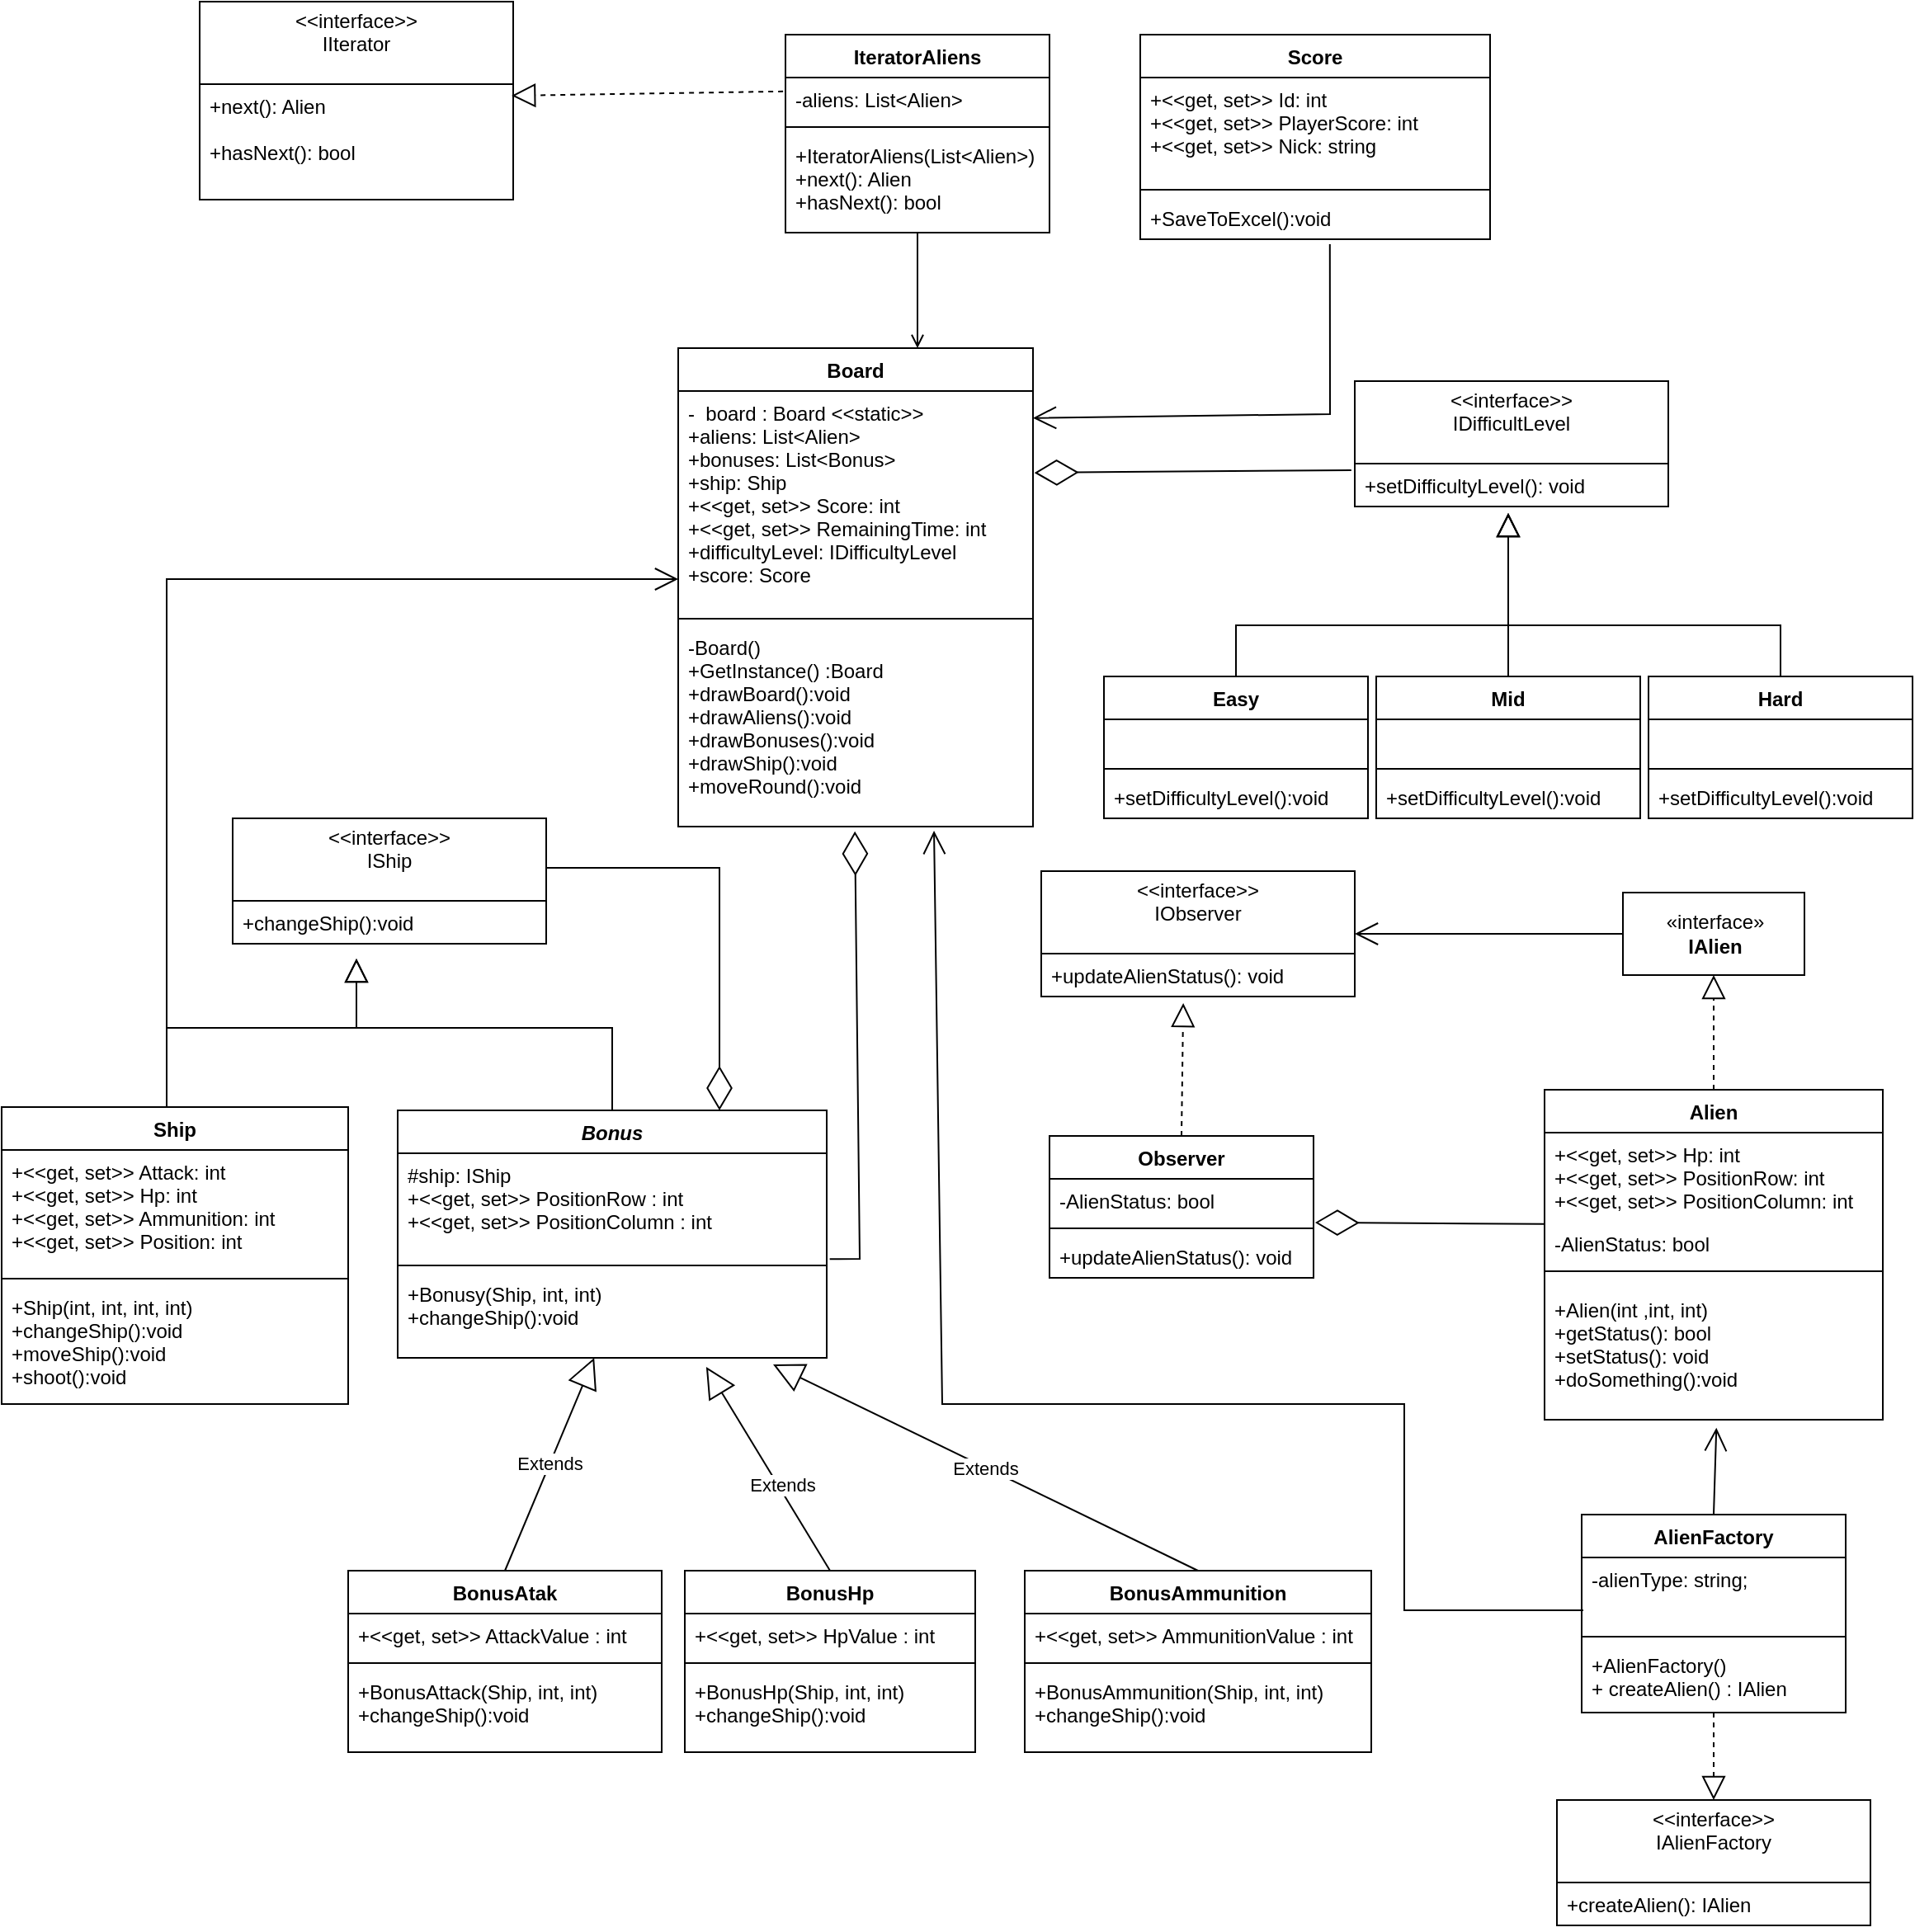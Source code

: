 <mxfile version="20.7.2" type="device"><diagram id="-MzbNaQwkCwV0dT57m-N" name="Page-1"><mxGraphModel dx="-215" dy="3061" grid="1" gridSize="10" guides="1" tooltips="1" connect="1" arrows="1" fold="1" page="1" pageScale="1" pageWidth="1169" pageHeight="827" math="0" shadow="0"><root><mxCell id="0"/><mxCell id="1" parent="0"/><mxCell id="rrkfhPXvJzgggA07Tvqc-15" value="Alien" style="swimlane;fontStyle=1;align=center;verticalAlign=top;childLayout=stackLayout;horizontal=1;startSize=26;horizontalStack=0;resizeParent=1;resizeParentMax=0;resizeLast=0;collapsible=1;marginBottom=0;" parent="1" vertex="1"><mxGeometry x="2115" y="449.5" width="205" height="200" as="geometry"/></mxCell><mxCell id="rrkfhPXvJzgggA07Tvqc-16" value="+&lt;&lt;get, set&gt;&gt; Hp: int&#xA;+&lt;&lt;get, set&gt;&gt; PositionRow: int&#xA;+&lt;&lt;get, set&gt;&gt; PositionColumn: int" style="text;strokeColor=none;fillColor=none;align=left;verticalAlign=top;spacingLeft=4;spacingRight=4;overflow=hidden;rotatable=0;points=[[0,0.5],[1,0.5]];portConstraint=eastwest;" parent="rrkfhPXvJzgggA07Tvqc-15" vertex="1"><mxGeometry y="26" width="205" height="54" as="geometry"/></mxCell><mxCell id="P1UtoLbgy1LZZ1Z1ugA2-2" value="-AlienStatus: bool" style="text;strokeColor=none;fillColor=none;align=left;verticalAlign=top;spacingLeft=4;spacingRight=4;overflow=hidden;rotatable=0;points=[[0,0.5],[1,0.5]];portConstraint=eastwest;" parent="rrkfhPXvJzgggA07Tvqc-15" vertex="1"><mxGeometry y="80" width="205" height="20" as="geometry"/></mxCell><mxCell id="rrkfhPXvJzgggA07Tvqc-17" value="" style="line;strokeWidth=1;fillColor=none;align=left;verticalAlign=middle;spacingTop=-1;spacingLeft=3;spacingRight=3;rotatable=0;labelPosition=right;points=[];portConstraint=eastwest;strokeColor=inherit;" parent="rrkfhPXvJzgggA07Tvqc-15" vertex="1"><mxGeometry y="100" width="205" height="20" as="geometry"/></mxCell><mxCell id="rrkfhPXvJzgggA07Tvqc-18" value="+Alien(int ,int, int)&#xA;+getStatus(): bool&#xA;+setStatus(): void&#xA;+doSomething():void" style="text;strokeColor=none;fillColor=none;align=left;verticalAlign=top;spacingLeft=4;spacingRight=4;overflow=hidden;rotatable=0;points=[[0,0.5],[1,0.5]];portConstraint=eastwest;" parent="rrkfhPXvJzgggA07Tvqc-15" vertex="1"><mxGeometry y="120" width="205" height="80" as="geometry"/></mxCell><mxCell id="rrkfhPXvJzgggA07Tvqc-19" value="«interface»&lt;br&gt;&lt;b&gt;IAlien&lt;/b&gt;" style="html=1;" parent="1" vertex="1"><mxGeometry x="2162.5" y="330" width="110" height="50" as="geometry"/></mxCell><mxCell id="rrkfhPXvJzgggA07Tvqc-22" value="" style="endArrow=block;dashed=1;endFill=0;endSize=12;html=1;rounded=0;exitX=0.5;exitY=0;exitDx=0;exitDy=0;entryX=0.5;entryY=1;entryDx=0;entryDy=0;" parent="1" source="rrkfhPXvJzgggA07Tvqc-15" target="rrkfhPXvJzgggA07Tvqc-19" edge="1"><mxGeometry width="160" relative="1" as="geometry"><mxPoint x="2025" y="497.5" as="sourcePoint"/><mxPoint x="2085" y="457.5" as="targetPoint"/></mxGeometry></mxCell><mxCell id="rrkfhPXvJzgggA07Tvqc-23" value="AlienFactory" style="swimlane;fontStyle=1;align=center;verticalAlign=top;childLayout=stackLayout;horizontal=1;startSize=26;horizontalStack=0;resizeParent=1;resizeParentMax=0;resizeLast=0;collapsible=1;marginBottom=0;" parent="1" vertex="1"><mxGeometry x="2137.5" y="707" width="160" height="120" as="geometry"/></mxCell><mxCell id="rrkfhPXvJzgggA07Tvqc-24" value="-alienType: string;" style="text;strokeColor=none;fillColor=none;align=left;verticalAlign=top;spacingLeft=4;spacingRight=4;overflow=hidden;rotatable=0;points=[[0,0.5],[1,0.5]];portConstraint=eastwest;" parent="rrkfhPXvJzgggA07Tvqc-23" vertex="1"><mxGeometry y="26" width="160" height="44" as="geometry"/></mxCell><mxCell id="rrkfhPXvJzgggA07Tvqc-25" value="" style="line;strokeWidth=1;fillColor=none;align=left;verticalAlign=middle;spacingTop=-1;spacingLeft=3;spacingRight=3;rotatable=0;labelPosition=right;points=[];portConstraint=eastwest;strokeColor=inherit;" parent="rrkfhPXvJzgggA07Tvqc-23" vertex="1"><mxGeometry y="70" width="160" height="8" as="geometry"/></mxCell><mxCell id="rrkfhPXvJzgggA07Tvqc-26" value="+AlienFactory()&#xA;+ createAlien() : IAlien" style="text;strokeColor=none;fillColor=none;align=left;verticalAlign=top;spacingLeft=4;spacingRight=4;overflow=hidden;rotatable=0;points=[[0,0.5],[1,0.5]];portConstraint=eastwest;" parent="rrkfhPXvJzgggA07Tvqc-23" vertex="1"><mxGeometry y="78" width="160" height="42" as="geometry"/></mxCell><mxCell id="rrkfhPXvJzgggA07Tvqc-28" value="" style="endArrow=block;dashed=1;endFill=0;endSize=12;html=1;rounded=0;exitX=0.5;exitY=1;exitDx=0;exitDy=0;entryX=0.5;entryY=0;entryDx=0;entryDy=0;" parent="1" source="rrkfhPXvJzgggA07Tvqc-23" target="Shs7932jDO4LfINJydi9-25" edge="1"><mxGeometry width="160" relative="1" as="geometry"><mxPoint x="2190" y="720" as="sourcePoint"/><mxPoint x="2220" y="759" as="targetPoint"/></mxGeometry></mxCell><mxCell id="rrkfhPXvJzgggA07Tvqc-29" value="" style="endArrow=open;endFill=1;endSize=12;html=1;rounded=0;exitX=0.5;exitY=0;exitDx=0;exitDy=0;entryX=0.508;entryY=1.061;entryDx=0;entryDy=0;entryPerimeter=0;" parent="1" source="rrkfhPXvJzgggA07Tvqc-23" target="rrkfhPXvJzgggA07Tvqc-18" edge="1"><mxGeometry width="160" relative="1" as="geometry"><mxPoint x="2195" y="587.5" as="sourcePoint"/><mxPoint x="2355" y="587.5" as="targetPoint"/></mxGeometry></mxCell><mxCell id="rrkfhPXvJzgggA07Tvqc-30" value="Bonus" style="swimlane;fontStyle=3;align=center;verticalAlign=top;childLayout=stackLayout;horizontal=1;startSize=26;horizontalStack=0;resizeParent=1;resizeParentMax=0;resizeLast=0;collapsible=1;marginBottom=0;" parent="1" vertex="1"><mxGeometry x="1420" y="462" width="260" height="150" as="geometry"/></mxCell><mxCell id="rrkfhPXvJzgggA07Tvqc-31" value="#ship: IShip&#xA;+&lt;&lt;get, set&gt;&gt; PositionRow : int&#xA;+&lt;&lt;get, set&gt;&gt; PositionColumn : int" style="text;strokeColor=none;fillColor=none;align=left;verticalAlign=top;spacingLeft=4;spacingRight=4;overflow=hidden;rotatable=0;points=[[0,0.5],[1,0.5]];portConstraint=eastwest;" parent="rrkfhPXvJzgggA07Tvqc-30" vertex="1"><mxGeometry y="26" width="260" height="64" as="geometry"/></mxCell><mxCell id="rrkfhPXvJzgggA07Tvqc-32" value="" style="line;strokeWidth=1;fillColor=none;align=left;verticalAlign=middle;spacingTop=-1;spacingLeft=3;spacingRight=3;rotatable=0;labelPosition=right;points=[];portConstraint=eastwest;strokeColor=inherit;" parent="rrkfhPXvJzgggA07Tvqc-30" vertex="1"><mxGeometry y="90" width="260" height="8" as="geometry"/></mxCell><mxCell id="rrkfhPXvJzgggA07Tvqc-33" value="+Bonusy(Ship, int, int)&#xA;+changeShip():void&#xA;" style="text;strokeColor=none;fillColor=none;align=left;verticalAlign=top;spacingLeft=4;spacingRight=4;overflow=hidden;rotatable=0;points=[[0,0.5],[1,0.5]];portConstraint=eastwest;" parent="rrkfhPXvJzgggA07Tvqc-30" vertex="1"><mxGeometry y="98" width="260" height="52" as="geometry"/></mxCell><mxCell id="rrkfhPXvJzgggA07Tvqc-34" value="BonusAtak" style="swimlane;fontStyle=1;align=center;verticalAlign=top;childLayout=stackLayout;horizontal=1;startSize=26;horizontalStack=0;resizeParent=1;resizeParentMax=0;resizeLast=0;collapsible=1;marginBottom=0;" parent="1" vertex="1"><mxGeometry x="1390" y="741" width="190" height="110" as="geometry"/></mxCell><mxCell id="rrkfhPXvJzgggA07Tvqc-35" value="+&lt;&lt;get, set&gt;&gt; AttackValue : int" style="text;strokeColor=none;fillColor=none;align=left;verticalAlign=top;spacingLeft=4;spacingRight=4;overflow=hidden;rotatable=0;points=[[0,0.5],[1,0.5]];portConstraint=eastwest;" parent="rrkfhPXvJzgggA07Tvqc-34" vertex="1"><mxGeometry y="26" width="190" height="26" as="geometry"/></mxCell><mxCell id="rrkfhPXvJzgggA07Tvqc-36" value="" style="line;strokeWidth=1;fillColor=none;align=left;verticalAlign=middle;spacingTop=-1;spacingLeft=3;spacingRight=3;rotatable=0;labelPosition=right;points=[];portConstraint=eastwest;strokeColor=inherit;" parent="rrkfhPXvJzgggA07Tvqc-34" vertex="1"><mxGeometry y="52" width="190" height="8" as="geometry"/></mxCell><mxCell id="rrkfhPXvJzgggA07Tvqc-37" value="+BonusAttack(Ship, int, int)&#xA;+changeShip():void" style="text;strokeColor=none;fillColor=none;align=left;verticalAlign=top;spacingLeft=4;spacingRight=4;overflow=hidden;rotatable=0;points=[[0,0.5],[1,0.5]];portConstraint=eastwest;" parent="rrkfhPXvJzgggA07Tvqc-34" vertex="1"><mxGeometry y="60" width="190" height="50" as="geometry"/></mxCell><mxCell id="rrkfhPXvJzgggA07Tvqc-38" value="BonusHp" style="swimlane;fontStyle=1;align=center;verticalAlign=top;childLayout=stackLayout;horizontal=1;startSize=26;horizontalStack=0;resizeParent=1;resizeParentMax=0;resizeLast=0;collapsible=1;marginBottom=0;" parent="1" vertex="1"><mxGeometry x="1594" y="741" width="176" height="110" as="geometry"/></mxCell><mxCell id="rrkfhPXvJzgggA07Tvqc-39" value="+&lt;&lt;get, set&gt;&gt; HpValue : int" style="text;strokeColor=none;fillColor=none;align=left;verticalAlign=top;spacingLeft=4;spacingRight=4;overflow=hidden;rotatable=0;points=[[0,0.5],[1,0.5]];portConstraint=eastwest;" parent="rrkfhPXvJzgggA07Tvqc-38" vertex="1"><mxGeometry y="26" width="176" height="26" as="geometry"/></mxCell><mxCell id="rrkfhPXvJzgggA07Tvqc-40" value="" style="line;strokeWidth=1;fillColor=none;align=left;verticalAlign=middle;spacingTop=-1;spacingLeft=3;spacingRight=3;rotatable=0;labelPosition=right;points=[];portConstraint=eastwest;strokeColor=inherit;" parent="rrkfhPXvJzgggA07Tvqc-38" vertex="1"><mxGeometry y="52" width="176" height="8" as="geometry"/></mxCell><mxCell id="rrkfhPXvJzgggA07Tvqc-41" value="+BonusHp(Ship, int, int)&#xA;+changeShip():void" style="text;strokeColor=none;fillColor=none;align=left;verticalAlign=top;spacingLeft=4;spacingRight=4;overflow=hidden;rotatable=0;points=[[0,0.5],[1,0.5]];portConstraint=eastwest;" parent="rrkfhPXvJzgggA07Tvqc-38" vertex="1"><mxGeometry y="60" width="176" height="50" as="geometry"/></mxCell><mxCell id="rrkfhPXvJzgggA07Tvqc-43" value="" style="endArrow=block;endFill=0;endSize=12;html=1;rounded=0;entryX=0.5;entryY=1;entryDx=0;entryDy=0;" parent="1" edge="1"><mxGeometry width="160" relative="1" as="geometry"><mxPoint x="1280" y="460" as="sourcePoint"/><mxPoint x="1395" y="370" as="targetPoint"/><Array as="points"><mxPoint x="1280" y="412"/><mxPoint x="1395" y="412"/></Array></mxGeometry></mxCell><mxCell id="rrkfhPXvJzgggA07Tvqc-44" value="" style="endArrow=block;endFill=0;endSize=12;html=1;rounded=0;exitX=0.5;exitY=0;exitDx=0;exitDy=0;entryX=0.5;entryY=1;entryDx=0;entryDy=0;" parent="1" source="rrkfhPXvJzgggA07Tvqc-30" edge="1"><mxGeometry width="160" relative="1" as="geometry"><mxPoint x="1210" y="312" as="sourcePoint"/><mxPoint x="1395" y="370" as="targetPoint"/><Array as="points"><mxPoint x="1550" y="412"/><mxPoint x="1395" y="412"/></Array></mxGeometry></mxCell><mxCell id="rrkfhPXvJzgggA07Tvqc-45" value="" style="endArrow=diamondThin;endFill=0;endSize=24;html=1;rounded=0;entryX=0.75;entryY=0;entryDx=0;entryDy=0;" parent="1" target="rrkfhPXvJzgggA07Tvqc-30" edge="1"><mxGeometry width="160" relative="1" as="geometry"><mxPoint x="1510" y="315" as="sourcePoint"/><mxPoint x="1500" y="462" as="targetPoint"/><Array as="points"><mxPoint x="1615" y="315"/></Array></mxGeometry></mxCell><mxCell id="rrkfhPXvJzgggA07Tvqc-46" value="Extends" style="endArrow=block;endSize=16;endFill=0;html=1;rounded=0;exitX=0.5;exitY=0;exitDx=0;exitDy=0;" parent="1" source="rrkfhPXvJzgggA07Tvqc-34" target="rrkfhPXvJzgggA07Tvqc-33" edge="1"><mxGeometry width="160" relative="1" as="geometry"><mxPoint x="1340" y="762" as="sourcePoint"/><mxPoint x="1500" y="762" as="targetPoint"/></mxGeometry></mxCell><mxCell id="rrkfhPXvJzgggA07Tvqc-47" value="Extends" style="endArrow=block;endSize=16;endFill=0;html=1;rounded=0;exitX=0.5;exitY=0;exitDx=0;exitDy=0;entryX=0.719;entryY=1.106;entryDx=0;entryDy=0;entryPerimeter=0;" parent="1" source="rrkfhPXvJzgggA07Tvqc-38" target="rrkfhPXvJzgggA07Tvqc-33" edge="1"><mxGeometry x="-0.169" y="-2" width="160" relative="1" as="geometry"><mxPoint x="1580" y="752" as="sourcePoint"/><mxPoint x="1740" y="752" as="targetPoint"/><mxPoint as="offset"/></mxGeometry></mxCell><mxCell id="Rsx8K7h3k1R2vJsuFyXM-1" value="Board" style="swimlane;fontStyle=1;align=center;verticalAlign=top;childLayout=stackLayout;horizontal=1;startSize=26;horizontalStack=0;resizeParent=1;resizeParentMax=0;resizeLast=0;collapsible=1;marginBottom=0;" parent="1" vertex="1"><mxGeometry x="1590" width="215" height="290" as="geometry"/></mxCell><mxCell id="Rsx8K7h3k1R2vJsuFyXM-2" value="-  board : Board &lt;&lt;static&gt;&gt;&#xA;+aliens: List&lt;Alien&gt;&#xA;+bonuses: List&lt;Bonus&gt;&#xA;+ship: Ship&#xA;+&lt;&lt;get, set&gt;&gt; Score: int&#xA;+&lt;&lt;get, set&gt;&gt; RemainingTime: int&#xA;+difficultyLevel: IDifficultyLevel&#xA;+score: Score&#xA;" style="text;strokeColor=none;fillColor=none;align=left;verticalAlign=top;spacingLeft=4;spacingRight=4;overflow=hidden;rotatable=0;points=[[0,0.5],[1,0.5]];portConstraint=eastwest;" parent="Rsx8K7h3k1R2vJsuFyXM-1" vertex="1"><mxGeometry y="26" width="215" height="134" as="geometry"/></mxCell><mxCell id="Rsx8K7h3k1R2vJsuFyXM-3" value="" style="line;strokeWidth=1;fillColor=none;align=left;verticalAlign=middle;spacingTop=-1;spacingLeft=3;spacingRight=3;rotatable=0;labelPosition=right;points=[];portConstraint=eastwest;strokeColor=inherit;" parent="Rsx8K7h3k1R2vJsuFyXM-1" vertex="1"><mxGeometry y="160" width="215" height="8" as="geometry"/></mxCell><mxCell id="Rsx8K7h3k1R2vJsuFyXM-4" value="-Board()&#xA;+GetInstance() :Board&#xA;+drawBoard():void&#xA;+drawAliens():void&#xA;+drawBonuses():void&#xA;+drawShip():void&#xA;+moveRound():void&#xA;" style="text;strokeColor=none;fillColor=none;align=left;verticalAlign=top;spacingLeft=4;spacingRight=4;overflow=hidden;rotatable=0;points=[[0,0.5],[1,0.5]];portConstraint=eastwest;" parent="Rsx8K7h3k1R2vJsuFyXM-1" vertex="1"><mxGeometry y="168" width="215" height="122" as="geometry"/></mxCell><mxCell id="Rsx8K7h3k1R2vJsuFyXM-6" value="Easy" style="swimlane;fontStyle=1;align=center;verticalAlign=top;childLayout=stackLayout;horizontal=1;startSize=26;horizontalStack=0;resizeParent=1;resizeParentMax=0;resizeLast=0;collapsible=1;marginBottom=0;" parent="1" vertex="1"><mxGeometry x="1848" y="199" width="160" height="86" as="geometry"/></mxCell><mxCell id="Rsx8K7h3k1R2vJsuFyXM-7" value=" " style="text;strokeColor=none;fillColor=none;align=left;verticalAlign=top;spacingLeft=4;spacingRight=4;overflow=hidden;rotatable=0;points=[[0,0.5],[1,0.5]];portConstraint=eastwest;" parent="Rsx8K7h3k1R2vJsuFyXM-6" vertex="1"><mxGeometry y="26" width="160" height="26" as="geometry"/></mxCell><mxCell id="Rsx8K7h3k1R2vJsuFyXM-8" value="" style="line;strokeWidth=1;fillColor=none;align=left;verticalAlign=middle;spacingTop=-1;spacingLeft=3;spacingRight=3;rotatable=0;labelPosition=right;points=[];portConstraint=eastwest;strokeColor=inherit;" parent="Rsx8K7h3k1R2vJsuFyXM-6" vertex="1"><mxGeometry y="52" width="160" height="8" as="geometry"/></mxCell><mxCell id="Rsx8K7h3k1R2vJsuFyXM-9" value="+setDifficultyLevel():void" style="text;strokeColor=none;fillColor=none;align=left;verticalAlign=top;spacingLeft=4;spacingRight=4;overflow=hidden;rotatable=0;points=[[0,0.5],[1,0.5]];portConstraint=eastwest;" parent="Rsx8K7h3k1R2vJsuFyXM-6" vertex="1"><mxGeometry y="60" width="160" height="26" as="geometry"/></mxCell><mxCell id="Rsx8K7h3k1R2vJsuFyXM-10" value="Mid" style="swimlane;fontStyle=1;align=center;verticalAlign=top;childLayout=stackLayout;horizontal=1;startSize=26;horizontalStack=0;resizeParent=1;resizeParentMax=0;resizeLast=0;collapsible=1;marginBottom=0;" parent="1" vertex="1"><mxGeometry x="2013" y="199" width="160" height="86" as="geometry"/></mxCell><mxCell id="Rsx8K7h3k1R2vJsuFyXM-11" value=" " style="text;strokeColor=none;fillColor=none;align=left;verticalAlign=top;spacingLeft=4;spacingRight=4;overflow=hidden;rotatable=0;points=[[0,0.5],[1,0.5]];portConstraint=eastwest;" parent="Rsx8K7h3k1R2vJsuFyXM-10" vertex="1"><mxGeometry y="26" width="160" height="26" as="geometry"/></mxCell><mxCell id="Rsx8K7h3k1R2vJsuFyXM-12" value="" style="line;strokeWidth=1;fillColor=none;align=left;verticalAlign=middle;spacingTop=-1;spacingLeft=3;spacingRight=3;rotatable=0;labelPosition=right;points=[];portConstraint=eastwest;strokeColor=inherit;" parent="Rsx8K7h3k1R2vJsuFyXM-10" vertex="1"><mxGeometry y="52" width="160" height="8" as="geometry"/></mxCell><mxCell id="Rsx8K7h3k1R2vJsuFyXM-13" value="+setDifficultyLevel():void" style="text;strokeColor=none;fillColor=none;align=left;verticalAlign=top;spacingLeft=4;spacingRight=4;overflow=hidden;rotatable=0;points=[[0,0.5],[1,0.5]];portConstraint=eastwest;" parent="Rsx8K7h3k1R2vJsuFyXM-10" vertex="1"><mxGeometry y="60" width="160" height="26" as="geometry"/></mxCell><mxCell id="Rsx8K7h3k1R2vJsuFyXM-14" value="Hard" style="swimlane;fontStyle=1;align=center;verticalAlign=top;childLayout=stackLayout;horizontal=1;startSize=26;horizontalStack=0;resizeParent=1;resizeParentMax=0;resizeLast=0;collapsible=1;marginBottom=0;" parent="1" vertex="1"><mxGeometry x="2178" y="199" width="160" height="86" as="geometry"/></mxCell><mxCell id="Rsx8K7h3k1R2vJsuFyXM-15" value=" " style="text;strokeColor=none;fillColor=none;align=left;verticalAlign=top;spacingLeft=4;spacingRight=4;overflow=hidden;rotatable=0;points=[[0,0.5],[1,0.5]];portConstraint=eastwest;" parent="Rsx8K7h3k1R2vJsuFyXM-14" vertex="1"><mxGeometry y="26" width="160" height="26" as="geometry"/></mxCell><mxCell id="Rsx8K7h3k1R2vJsuFyXM-16" value="" style="line;strokeWidth=1;fillColor=none;align=left;verticalAlign=middle;spacingTop=-1;spacingLeft=3;spacingRight=3;rotatable=0;labelPosition=right;points=[];portConstraint=eastwest;strokeColor=inherit;" parent="Rsx8K7h3k1R2vJsuFyXM-14" vertex="1"><mxGeometry y="52" width="160" height="8" as="geometry"/></mxCell><mxCell id="Rsx8K7h3k1R2vJsuFyXM-17" value="+setDifficultyLevel():void" style="text;strokeColor=none;fillColor=none;align=left;verticalAlign=top;spacingLeft=4;spacingRight=4;overflow=hidden;rotatable=0;points=[[0,0.5],[1,0.5]];portConstraint=eastwest;" parent="Rsx8K7h3k1R2vJsuFyXM-14" vertex="1"><mxGeometry y="60" width="160" height="26" as="geometry"/></mxCell><mxCell id="Rsx8K7h3k1R2vJsuFyXM-18" value="" style="endArrow=diamondThin;endFill=0;endSize=24;html=1;rounded=0;exitX=-0.011;exitY=0.154;exitDx=0;exitDy=0;exitPerimeter=0;entryX=1.004;entryY=0.37;entryDx=0;entryDy=0;entryPerimeter=0;" parent="1" source="z558upxQ8gpiPx-CsWnk-4" target="Rsx8K7h3k1R2vJsuFyXM-2" edge="1"><mxGeometry width="160" relative="1" as="geometry"><mxPoint x="1990" y="76" as="sourcePoint"/><mxPoint x="1800" y="75" as="targetPoint"/><Array as="points"><mxPoint x="1860" y="75"/></Array></mxGeometry></mxCell><mxCell id="Rsx8K7h3k1R2vJsuFyXM-19" value="" style="endArrow=block;endFill=0;endSize=12;html=1;rounded=0;exitX=0.5;exitY=0;exitDx=0;exitDy=0;entryX=0.5;entryY=1;entryDx=0;entryDy=0;" parent="1" source="Rsx8K7h3k1R2vJsuFyXM-6" edge="1"><mxGeometry width="160" relative="1" as="geometry"><mxPoint x="2198" y="100" as="sourcePoint"/><mxPoint x="2093" y="100" as="targetPoint"/><Array as="points"><mxPoint x="1928" y="168"/><mxPoint x="2093" y="168"/></Array></mxGeometry></mxCell><mxCell id="Rsx8K7h3k1R2vJsuFyXM-20" value="" style="endArrow=block;endFill=0;endSize=12;html=1;rounded=0;exitX=0.5;exitY=0;exitDx=0;exitDy=0;entryX=0.5;entryY=1;entryDx=0;entryDy=0;" parent="1" source="Rsx8K7h3k1R2vJsuFyXM-10" edge="1"><mxGeometry width="160" relative="1" as="geometry"><mxPoint x="2228" y="70" as="sourcePoint"/><mxPoint x="2093" y="100" as="targetPoint"/></mxGeometry></mxCell><mxCell id="Rsx8K7h3k1R2vJsuFyXM-21" value="" style="endArrow=block;endFill=0;endSize=12;html=1;rounded=0;exitX=0.5;exitY=0;exitDx=0;exitDy=0;entryX=0.5;entryY=1;entryDx=0;entryDy=0;" parent="1" source="Rsx8K7h3k1R2vJsuFyXM-14" edge="1"><mxGeometry width="160" relative="1" as="geometry"><mxPoint x="2268" y="70" as="sourcePoint"/><mxPoint x="2093" y="100" as="targetPoint"/><Array as="points"><mxPoint x="2258" y="168"/><mxPoint x="2093" y="168"/></Array></mxGeometry></mxCell><mxCell id="Rsx8K7h3k1R2vJsuFyXM-28" value="" style="edgeStyle=orthogonalEdgeStyle;rounded=0;orthogonalLoop=1;jettySize=auto;html=1;endArrow=open;endFill=0;" parent="1" source="Rsx8K7h3k1R2vJsuFyXM-23" edge="1"><mxGeometry relative="1" as="geometry"><mxPoint x="1735" as="targetPoint"/></mxGeometry></mxCell><mxCell id="Rsx8K7h3k1R2vJsuFyXM-23" value="IteratorAliens" style="swimlane;fontStyle=1;align=center;verticalAlign=top;childLayout=stackLayout;horizontal=1;startSize=26;horizontalStack=0;resizeParent=1;resizeParentMax=0;resizeLast=0;collapsible=1;marginBottom=0;" parent="1" vertex="1"><mxGeometry x="1655" y="-190" width="160" height="120" as="geometry"/></mxCell><mxCell id="Rsx8K7h3k1R2vJsuFyXM-24" value="-aliens: List&lt;Alien&gt;" style="text;strokeColor=none;fillColor=none;align=left;verticalAlign=top;spacingLeft=4;spacingRight=4;overflow=hidden;rotatable=0;points=[[0,0.5],[1,0.5]];portConstraint=eastwest;" parent="Rsx8K7h3k1R2vJsuFyXM-23" vertex="1"><mxGeometry y="26" width="160" height="26" as="geometry"/></mxCell><mxCell id="Rsx8K7h3k1R2vJsuFyXM-25" value="" style="line;strokeWidth=1;fillColor=none;align=left;verticalAlign=middle;spacingTop=-1;spacingLeft=3;spacingRight=3;rotatable=0;labelPosition=right;points=[];portConstraint=eastwest;strokeColor=inherit;" parent="Rsx8K7h3k1R2vJsuFyXM-23" vertex="1"><mxGeometry y="52" width="160" height="8" as="geometry"/></mxCell><mxCell id="Rsx8K7h3k1R2vJsuFyXM-26" value="+IteratorAliens(List&lt;Alien&gt;)&#xA;+next(): Alien&#xA;+hasNext(): bool" style="text;strokeColor=none;fillColor=none;align=left;verticalAlign=top;spacingLeft=4;spacingRight=4;overflow=hidden;rotatable=0;points=[[0,0.5],[1,0.5]];portConstraint=eastwest;" parent="Rsx8K7h3k1R2vJsuFyXM-23" vertex="1"><mxGeometry y="60" width="160" height="60" as="geometry"/></mxCell><mxCell id="Rsx8K7h3k1R2vJsuFyXM-27" value="" style="endArrow=block;dashed=1;endFill=0;endSize=12;html=1;rounded=0;exitX=-0.009;exitY=0.323;exitDx=0;exitDy=0;entryX=0.995;entryY=0.1;entryDx=0;entryDy=0;exitPerimeter=0;entryPerimeter=0;" parent="1" source="Rsx8K7h3k1R2vJsuFyXM-24" target="Shs7932jDO4LfINJydi9-24" edge="1"><mxGeometry width="160" relative="1" as="geometry"><mxPoint x="1655" y="44" as="sourcePoint"/><mxPoint x="1490" y="-121" as="targetPoint"/></mxGeometry></mxCell><mxCell id="Rsx8K7h3k1R2vJsuFyXM-29" value="" style="endArrow=open;endFill=1;endSize=12;html=1;rounded=0;" parent="1" edge="1"><mxGeometry width="160" relative="1" as="geometry"><mxPoint x="1280" y="460" as="sourcePoint"/><mxPoint x="1590" y="140" as="targetPoint"/><Array as="points"><mxPoint x="1280" y="140"/></Array></mxGeometry></mxCell><mxCell id="Rsx8K7h3k1R2vJsuFyXM-31" value="" style="endArrow=diamondThin;endFill=0;endSize=24;html=1;rounded=0;exitX=1.007;exitY=-0.152;exitDx=0;exitDy=0;exitPerimeter=0;entryX=0.498;entryY=1.024;entryDx=0;entryDy=0;entryPerimeter=0;" parent="1" source="rrkfhPXvJzgggA07Tvqc-33" target="Rsx8K7h3k1R2vJsuFyXM-4" edge="1"><mxGeometry width="160" relative="1" as="geometry"><mxPoint x="1250" y="400" as="sourcePoint"/><mxPoint x="1740" y="290" as="targetPoint"/><Array as="points"><mxPoint x="1700" y="552"/></Array></mxGeometry></mxCell><mxCell id="Rsx8K7h3k1R2vJsuFyXM-33" value="Observer" style="swimlane;fontStyle=1;align=center;verticalAlign=top;childLayout=stackLayout;horizontal=1;startSize=26;horizontalStack=0;resizeParent=1;resizeParentMax=0;resizeLast=0;collapsible=1;marginBottom=0;" parent="1" vertex="1"><mxGeometry x="1815" y="477.5" width="160" height="86" as="geometry"/></mxCell><mxCell id="P1UtoLbgy1LZZ1Z1ugA2-1" value="-AlienStatus: bool" style="text;strokeColor=none;fillColor=none;align=left;verticalAlign=top;spacingLeft=4;spacingRight=4;overflow=hidden;rotatable=0;points=[[0,0.5],[1,0.5]];portConstraint=eastwest;" parent="Rsx8K7h3k1R2vJsuFyXM-33" vertex="1"><mxGeometry y="26" width="160" height="26" as="geometry"/></mxCell><mxCell id="Rsx8K7h3k1R2vJsuFyXM-35" value="" style="line;strokeWidth=1;fillColor=none;align=left;verticalAlign=middle;spacingTop=-1;spacingLeft=3;spacingRight=3;rotatable=0;labelPosition=right;points=[];portConstraint=eastwest;strokeColor=inherit;" parent="Rsx8K7h3k1R2vJsuFyXM-33" vertex="1"><mxGeometry y="52" width="160" height="8" as="geometry"/></mxCell><mxCell id="Rsx8K7h3k1R2vJsuFyXM-36" value="+updateAlienStatus(): void" style="text;strokeColor=none;fillColor=none;align=left;verticalAlign=top;spacingLeft=4;spacingRight=4;overflow=hidden;rotatable=0;points=[[0,0.5],[1,0.5]];portConstraint=eastwest;" parent="Rsx8K7h3k1R2vJsuFyXM-33" vertex="1"><mxGeometry y="60" width="160" height="26" as="geometry"/></mxCell><mxCell id="Rsx8K7h3k1R2vJsuFyXM-37" value="" style="endArrow=block;dashed=1;endFill=0;endSize=12;html=1;rounded=0;exitX=0.5;exitY=0;exitDx=0;exitDy=0;entryX=0.453;entryY=1.154;entryDx=0;entryDy=0;entryPerimeter=0;" parent="1" source="Rsx8K7h3k1R2vJsuFyXM-33" target="z558upxQ8gpiPx-CsWnk-2" edge="1"><mxGeometry width="160" relative="1" as="geometry"><mxPoint x="1915" y="422.5" as="sourcePoint"/><mxPoint x="1895" y="420" as="targetPoint"/></mxGeometry></mxCell><mxCell id="Rsx8K7h3k1R2vJsuFyXM-38" value="" style="endArrow=open;endFill=1;endSize=12;html=1;rounded=0;exitX=0;exitY=0.5;exitDx=0;exitDy=0;" parent="1" source="rrkfhPXvJzgggA07Tvqc-19" edge="1"><mxGeometry width="160" relative="1" as="geometry"><mxPoint x="1905" y="610" as="sourcePoint"/><mxPoint x="2000" y="355" as="targetPoint"/></mxGeometry></mxCell><mxCell id="Rsx8K7h3k1R2vJsuFyXM-39" value="" style="endArrow=diamondThin;endFill=0;endSize=24;html=1;rounded=0;entryX=1.006;entryY=1.019;entryDx=0;entryDy=0;entryPerimeter=0;exitX=0;exitY=1.026;exitDx=0;exitDy=0;exitPerimeter=0;" parent="1" source="rrkfhPXvJzgggA07Tvqc-16" target="P1UtoLbgy1LZZ1Z1ugA2-1" edge="1"><mxGeometry width="160" relative="1" as="geometry"><mxPoint x="1965" y="570" as="sourcePoint"/><mxPoint x="1975" y="557.164" as="targetPoint"/></mxGeometry></mxCell><mxCell id="Rsx8K7h3k1R2vJsuFyXM-40" value="" style="endArrow=open;endFill=1;endSize=12;html=1;rounded=0;exitX=0.006;exitY=0.727;exitDx=0;exitDy=0;exitPerimeter=0;entryX=0.721;entryY=1.021;entryDx=0;entryDy=0;entryPerimeter=0;" parent="1" source="rrkfhPXvJzgggA07Tvqc-24" target="Rsx8K7h3k1R2vJsuFyXM-4" edge="1"><mxGeometry width="160" relative="1" as="geometry"><mxPoint x="1720" y="540" as="sourcePoint"/><mxPoint x="1880" y="540" as="targetPoint"/><Array as="points"><mxPoint x="2030" y="765"/><mxPoint x="2030" y="640"/><mxPoint x="1750" y="640"/></Array></mxGeometry></mxCell><mxCell id="Shs7932jDO4LfINJydi9-5" value="BonusAmmunition" style="swimlane;fontStyle=1;align=center;verticalAlign=top;childLayout=stackLayout;horizontal=1;startSize=26;horizontalStack=0;resizeParent=1;resizeParentMax=0;resizeLast=0;collapsible=1;marginBottom=0;" parent="1" vertex="1"><mxGeometry x="1800" y="741" width="210" height="110" as="geometry"/></mxCell><mxCell id="Shs7932jDO4LfINJydi9-6" value="+&lt;&lt;get, set&gt;&gt; AmmunitionValue : int" style="text;strokeColor=none;fillColor=none;align=left;verticalAlign=top;spacingLeft=4;spacingRight=4;overflow=hidden;rotatable=0;points=[[0,0.5],[1,0.5]];portConstraint=eastwest;" parent="Shs7932jDO4LfINJydi9-5" vertex="1"><mxGeometry y="26" width="210" height="26" as="geometry"/></mxCell><mxCell id="Shs7932jDO4LfINJydi9-7" value="" style="line;strokeWidth=1;fillColor=none;align=left;verticalAlign=middle;spacingTop=-1;spacingLeft=3;spacingRight=3;rotatable=0;labelPosition=right;points=[];portConstraint=eastwest;strokeColor=inherit;" parent="Shs7932jDO4LfINJydi9-5" vertex="1"><mxGeometry y="52" width="210" height="8" as="geometry"/></mxCell><mxCell id="Shs7932jDO4LfINJydi9-8" value="+BonusAmmunition(Ship, int, int)&#xA;+changeShip():void" style="text;strokeColor=none;fillColor=none;align=left;verticalAlign=top;spacingLeft=4;spacingRight=4;overflow=hidden;rotatable=0;points=[[0,0.5],[1,0.5]];portConstraint=eastwest;" parent="Shs7932jDO4LfINJydi9-5" vertex="1"><mxGeometry y="60" width="210" height="50" as="geometry"/></mxCell><mxCell id="Shs7932jDO4LfINJydi9-9" value="Extends" style="endArrow=block;endSize=16;endFill=0;html=1;rounded=0;exitX=0.5;exitY=0;exitDx=0;exitDy=0;entryX=0.875;entryY=1.077;entryDx=0;entryDy=0;entryPerimeter=0;" parent="1" source="Shs7932jDO4LfINJydi9-5" target="rrkfhPXvJzgggA07Tvqc-33" edge="1"><mxGeometry width="160" relative="1" as="geometry"><mxPoint x="1630" y="620" as="sourcePoint"/><mxPoint x="1667.476" y="427" as="targetPoint"/></mxGeometry></mxCell><mxCell id="Shs7932jDO4LfINJydi9-15" value="Ship" style="swimlane;fontStyle=1;align=center;verticalAlign=top;childLayout=stackLayout;horizontal=1;startSize=26;horizontalStack=0;resizeParent=1;resizeParentMax=0;resizeLast=0;collapsible=1;marginBottom=0;" parent="1" vertex="1"><mxGeometry x="1180" y="460" width="210" height="180" as="geometry"/></mxCell><mxCell id="Shs7932jDO4LfINJydi9-16" value="+&lt;&lt;get, set&gt;&gt; Attack: int&#xA;+&lt;&lt;get, set&gt;&gt; Hp: int&#xA;+&lt;&lt;get, set&gt;&gt; Ammunition: int&#xA;+&lt;&lt;get, set&gt;&gt; Position: int&#xA;&#xA;&#xA;" style="text;strokeColor=none;fillColor=none;align=left;verticalAlign=top;spacingLeft=4;spacingRight=4;overflow=hidden;rotatable=0;points=[[0,0.5],[1,0.5]];portConstraint=eastwest;" parent="Shs7932jDO4LfINJydi9-15" vertex="1"><mxGeometry y="26" width="210" height="74" as="geometry"/></mxCell><mxCell id="Shs7932jDO4LfINJydi9-17" value="" style="line;strokeWidth=1;fillColor=none;align=left;verticalAlign=middle;spacingTop=-1;spacingLeft=3;spacingRight=3;rotatable=0;labelPosition=right;points=[];portConstraint=eastwest;strokeColor=inherit;" parent="Shs7932jDO4LfINJydi9-15" vertex="1"><mxGeometry y="100" width="210" height="8" as="geometry"/></mxCell><mxCell id="Shs7932jDO4LfINJydi9-18" value="+Ship(int, int, int, int)&#xA;+changeShip():void &#xA;+moveShip():void &#xA;+shoot():void " style="text;strokeColor=none;fillColor=none;align=left;verticalAlign=top;spacingLeft=4;spacingRight=4;overflow=hidden;rotatable=0;points=[[0,0.5],[1,0.5]];portConstraint=eastwest;" parent="Shs7932jDO4LfINJydi9-15" vertex="1"><mxGeometry y="108" width="210" height="72" as="geometry"/></mxCell><mxCell id="Shs7932jDO4LfINJydi9-19" value="&lt;&lt;interface&gt;&gt;&#xA;IShip&#xA;" style="swimlane;fontStyle=0;childLayout=stackLayout;horizontal=1;startSize=50;fillColor=none;horizontalStack=0;resizeParent=1;resizeParentMax=0;resizeLast=0;collapsible=1;marginBottom=0;" parent="1" vertex="1"><mxGeometry x="1320" y="285" width="190" height="76" as="geometry"><mxRectangle x="1480" y="900" width="120" height="50" as="alternateBounds"/></mxGeometry></mxCell><mxCell id="Shs7932jDO4LfINJydi9-20" value="+changeShip():void" style="text;strokeColor=none;fillColor=none;align=left;verticalAlign=top;spacingLeft=4;spacingRight=4;overflow=hidden;rotatable=0;points=[[0,0.5],[1,0.5]];portConstraint=eastwest;" parent="Shs7932jDO4LfINJydi9-19" vertex="1"><mxGeometry y="50" width="190" height="26" as="geometry"/></mxCell><mxCell id="Shs7932jDO4LfINJydi9-23" value="&lt;&lt;interface&gt;&gt;&#xA;IIterator&#xA;" style="swimlane;fontStyle=0;childLayout=stackLayout;horizontal=1;startSize=50;fillColor=none;horizontalStack=0;resizeParent=1;resizeParentMax=0;resizeLast=0;collapsible=1;marginBottom=0;" parent="1" vertex="1"><mxGeometry x="1300" y="-210" width="190" height="120" as="geometry"><mxRectangle x="1480" y="900" width="120" height="50" as="alternateBounds"/></mxGeometry></mxCell><mxCell id="Shs7932jDO4LfINJydi9-24" value="+next(): Alien&#xA;&#xA;+hasNext(): bool" style="text;strokeColor=none;fillColor=none;align=left;verticalAlign=top;spacingLeft=4;spacingRight=4;overflow=hidden;rotatable=0;points=[[0,0.5],[1,0.5]];portConstraint=eastwest;" parent="Shs7932jDO4LfINJydi9-23" vertex="1"><mxGeometry y="50" width="190" height="70" as="geometry"/></mxCell><mxCell id="Shs7932jDO4LfINJydi9-25" value="&lt;&lt;interface&gt;&gt;&#xA;IAlienFactory&#xA;" style="swimlane;fontStyle=0;childLayout=stackLayout;horizontal=1;startSize=50;fillColor=none;horizontalStack=0;resizeParent=1;resizeParentMax=0;resizeLast=0;collapsible=1;marginBottom=0;" parent="1" vertex="1"><mxGeometry x="2122.5" y="880" width="190" height="76" as="geometry"><mxRectangle x="1480" y="900" width="120" height="50" as="alternateBounds"/></mxGeometry></mxCell><mxCell id="Shs7932jDO4LfINJydi9-26" value="+createAlien(): IAlien" style="text;strokeColor=none;fillColor=none;align=left;verticalAlign=top;spacingLeft=4;spacingRight=4;overflow=hidden;rotatable=0;points=[[0,0.5],[1,0.5]];portConstraint=eastwest;" parent="Shs7932jDO4LfINJydi9-25" vertex="1"><mxGeometry y="50" width="190" height="26" as="geometry"/></mxCell><mxCell id="z558upxQ8gpiPx-CsWnk-1" value="&lt;&lt;interface&gt;&gt;&#xA;IObserver&#xA;" style="swimlane;fontStyle=0;childLayout=stackLayout;horizontal=1;startSize=50;fillColor=none;horizontalStack=0;resizeParent=1;resizeParentMax=0;resizeLast=0;collapsible=1;marginBottom=0;" parent="1" vertex="1"><mxGeometry x="1810" y="317" width="190" height="76" as="geometry"><mxRectangle x="1480" y="900" width="120" height="50" as="alternateBounds"/></mxGeometry></mxCell><mxCell id="z558upxQ8gpiPx-CsWnk-2" value="+updateAlienStatus(): void" style="text;strokeColor=none;fillColor=none;align=left;verticalAlign=top;spacingLeft=4;spacingRight=4;overflow=hidden;rotatable=0;points=[[0,0.5],[1,0.5]];portConstraint=eastwest;" parent="z558upxQ8gpiPx-CsWnk-1" vertex="1"><mxGeometry y="50" width="190" height="26" as="geometry"/></mxCell><mxCell id="z558upxQ8gpiPx-CsWnk-3" value="&lt;&lt;interface&gt;&gt;&#xA;IDifficultLevel&#xA;" style="swimlane;fontStyle=0;childLayout=stackLayout;horizontal=1;startSize=50;fillColor=none;horizontalStack=0;resizeParent=1;resizeParentMax=0;resizeLast=0;collapsible=1;marginBottom=0;" parent="1" vertex="1"><mxGeometry x="2000" y="20" width="190" height="76" as="geometry"><mxRectangle x="1480" y="900" width="120" height="50" as="alternateBounds"/></mxGeometry></mxCell><mxCell id="z558upxQ8gpiPx-CsWnk-4" value="+setDifficultyLevel(): void" style="text;strokeColor=none;fillColor=none;align=left;verticalAlign=top;spacingLeft=4;spacingRight=4;overflow=hidden;rotatable=0;points=[[0,0.5],[1,0.5]];portConstraint=eastwest;" parent="z558upxQ8gpiPx-CsWnk-3" vertex="1"><mxGeometry y="50" width="190" height="26" as="geometry"/></mxCell><mxCell id="-SfA5nMEpFd8Huzk6l_Q-1" value="Score" style="swimlane;fontStyle=1;align=center;verticalAlign=top;childLayout=stackLayout;horizontal=1;startSize=26;horizontalStack=0;resizeParent=1;resizeParentMax=0;resizeLast=0;collapsible=1;marginBottom=0;" parent="1" vertex="1"><mxGeometry x="1870" y="-190" width="212" height="124" as="geometry"/></mxCell><mxCell id="-SfA5nMEpFd8Huzk6l_Q-2" value="+&lt;&lt;get, set&gt;&gt; Id: int&#xA;+&lt;&lt;get, set&gt;&gt; PlayerScore: int&#xA;+&lt;&lt;get, set&gt;&gt; Nick: string" style="text;strokeColor=none;fillColor=none;align=left;verticalAlign=top;spacingLeft=4;spacingRight=4;overflow=hidden;rotatable=0;points=[[0,0.5],[1,0.5]];portConstraint=eastwest;" parent="-SfA5nMEpFd8Huzk6l_Q-1" vertex="1"><mxGeometry y="26" width="212" height="64" as="geometry"/></mxCell><mxCell id="-SfA5nMEpFd8Huzk6l_Q-3" value="" style="line;strokeWidth=1;fillColor=none;align=left;verticalAlign=middle;spacingTop=-1;spacingLeft=3;spacingRight=3;rotatable=0;labelPosition=right;points=[];portConstraint=eastwest;strokeColor=inherit;" parent="-SfA5nMEpFd8Huzk6l_Q-1" vertex="1"><mxGeometry y="90" width="212" height="8" as="geometry"/></mxCell><mxCell id="-SfA5nMEpFd8Huzk6l_Q-4" value="+SaveToExcel():void" style="text;strokeColor=none;fillColor=none;align=left;verticalAlign=top;spacingLeft=4;spacingRight=4;overflow=hidden;rotatable=0;points=[[0,0.5],[1,0.5]];portConstraint=eastwest;" parent="-SfA5nMEpFd8Huzk6l_Q-1" vertex="1"><mxGeometry y="98" width="212" height="26" as="geometry"/></mxCell><mxCell id="B7bWIAMx4kIM1uTmCDOZ-2" value="" style="endArrow=open;endFill=1;endSize=12;html=1;rounded=0;exitX=0.542;exitY=1.115;exitDx=0;exitDy=0;exitPerimeter=0;entryX=1;entryY=0.122;entryDx=0;entryDy=0;entryPerimeter=0;" parent="1" source="-SfA5nMEpFd8Huzk6l_Q-4" target="Rsx8K7h3k1R2vJsuFyXM-2" edge="1"><mxGeometry width="160" relative="1" as="geometry"><mxPoint x="1670" y="-50" as="sourcePoint"/><mxPoint x="1830" y="-50" as="targetPoint"/><Array as="points"><mxPoint x="1985" y="40"/></Array></mxGeometry></mxCell></root></mxGraphModel></diagram></mxfile>